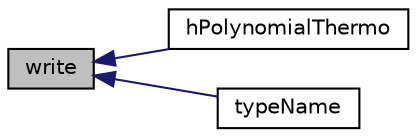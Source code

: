 digraph "write"
{
  bgcolor="transparent";
  edge [fontname="Helvetica",fontsize="10",labelfontname="Helvetica",labelfontsize="10"];
  node [fontname="Helvetica",fontsize="10",shape=record];
  rankdir="LR";
  Node263 [label="write",height=0.2,width=0.4,color="black", fillcolor="grey75", style="filled", fontcolor="black"];
  Node263 -> Node264 [dir="back",color="midnightblue",fontsize="10",style="solid",fontname="Helvetica"];
  Node264 [label="hPolynomialThermo",height=0.2,width=0.4,color="black",URL="$a31721.html#a0afc27f0227aea8726d2c8b79616063c",tooltip="Construct from dictionary. "];
  Node263 -> Node265 [dir="back",color="midnightblue",fontsize="10",style="solid",fontname="Helvetica"];
  Node265 [label="typeName",height=0.2,width=0.4,color="black",URL="$a31721.html#a561f535eabff4d94fd999c48df4443bd",tooltip="Return the instantiated type name. "];
}
